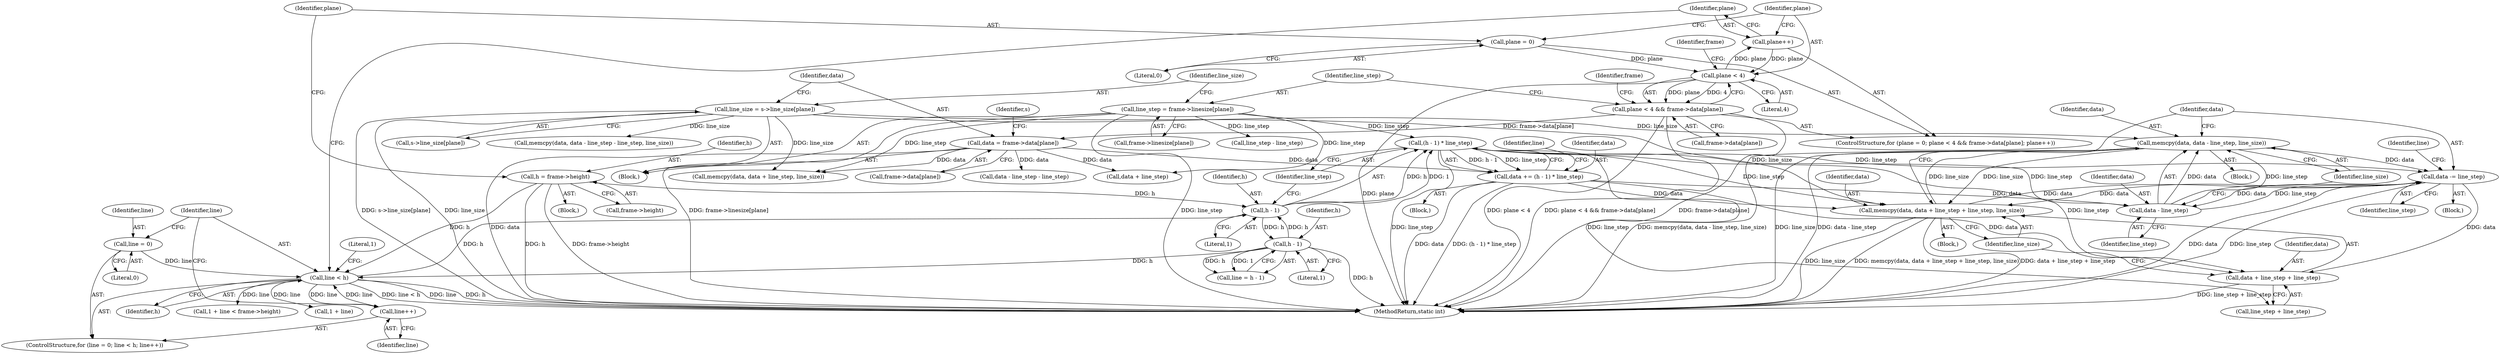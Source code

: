 digraph "1_FFmpeg_e43a0a232dbf6d3c161823c2e07c52e76227a1bc_2@API" {
"1000269" [label="(Call,memcpy(data, data - line_step, line_size))"];
"1000271" [label="(Call,data - line_step)"];
"1000285" [label="(Call,data -= line_step)"];
"1000247" [label="(Call,(h - 1) * line_step)"];
"1000248" [label="(Call,h - 1)"];
"1000158" [label="(Call,h = frame->height)"];
"1000209" [label="(Call,line < h)"];
"1000206" [label="(Call,line = 0)"];
"1000212" [label="(Call,line++)"];
"1000255" [label="(Call,h - 1)"];
"1000179" [label="(Call,line_step = frame->linesize[plane])"];
"1000277" [label="(Call,memcpy(data, data + line_step + line_step, line_size))"];
"1000245" [label="(Call,data += (h - 1) * line_step)"];
"1000193" [label="(Call,data = frame->data[plane])"];
"1000167" [label="(Call,plane < 4 && frame->data[plane])"];
"1000168" [label="(Call,plane < 4)"];
"1000176" [label="(Call,plane++)"];
"1000164" [label="(Call,plane = 0)"];
"1000186" [label="(Call,line_size = s->line_size[plane])"];
"1000269" [label="(Call,memcpy(data, data - line_step, line_size))"];
"1000279" [label="(Call,data + line_step + line_step)"];
"1000105" [label="(Block,)"];
"1000211" [label="(Identifier,h)"];
"1000284" [label="(Identifier,line_size)"];
"1000274" [label="(Identifier,line_size)"];
"1000263" [label="(Block,)"];
"1000178" [label="(Block,)"];
"1000277" [label="(Call,memcpy(data, data + line_step + line_step, line_size))"];
"1000171" [label="(Call,frame->data[plane])"];
"1000195" [label="(Call,frame->data[plane])"];
"1000251" [label="(Identifier,line_step)"];
"1000216" [label="(Call,1 + line < frame->height)"];
"1000202" [label="(Identifier,s)"];
"1000207" [label="(Identifier,line)"];
"1000299" [label="(MethodReturn,static int)"];
"1000163" [label="(ControlStructure,for (plane = 0; plane < 4 && frame->data[plane]; plane++))"];
"1000186" [label="(Call,line_size = s->line_size[plane])"];
"1000160" [label="(Call,frame->height)"];
"1000273" [label="(Identifier,line_step)"];
"1000169" [label="(Identifier,plane)"];
"1000164" [label="(Call,plane = 0)"];
"1000280" [label="(Identifier,data)"];
"1000276" [label="(Block,)"];
"1000278" [label="(Identifier,data)"];
"1000272" [label="(Identifier,data)"];
"1000170" [label="(Literal,4)"];
"1000166" [label="(Literal,0)"];
"1000224" [label="(Call,memcpy(data, data + line_step, line_size))"];
"1000209" [label="(Call,line < h)"];
"1000281" [label="(Call,line_step + line_step)"];
"1000180" [label="(Identifier,line_step)"];
"1000212" [label="(Call,line++)"];
"1000217" [label="(Call,1 + line)"];
"1000249" [label="(Identifier,h)"];
"1000165" [label="(Identifier,plane)"];
"1000208" [label="(Literal,0)"];
"1000187" [label="(Identifier,line_size)"];
"1000206" [label="(Call,line = 0)"];
"1000290" [label="(Identifier,frame)"];
"1000250" [label="(Literal,1)"];
"1000218" [label="(Literal,1)"];
"1000285" [label="(Call,data -= line_step)"];
"1000226" [label="(Call,data + line_step)"];
"1000188" [label="(Call,s->line_size[plane])"];
"1000247" [label="(Call,(h - 1) * line_step)"];
"1000255" [label="(Call,h - 1)"];
"1000194" [label="(Identifier,data)"];
"1000254" [label="(Identifier,line)"];
"1000270" [label="(Identifier,data)"];
"1000173" [label="(Identifier,frame)"];
"1000179" [label="(Call,line_step = frame->linesize[plane])"];
"1000234" [label="(Call,data - line_step - line_step)"];
"1000167" [label="(Call,plane < 4 && frame->data[plane])"];
"1000287" [label="(Identifier,line_step)"];
"1000271" [label="(Call,data - line_step)"];
"1000245" [label="(Call,data += (h - 1) * line_step)"];
"1000159" [label="(Identifier,h)"];
"1000269" [label="(Call,memcpy(data, data - line_step, line_size))"];
"1000213" [label="(Identifier,line)"];
"1000181" [label="(Call,frame->linesize[plane])"];
"1000246" [label="(Identifier,data)"];
"1000244" [label="(Block,)"];
"1000176" [label="(Call,plane++)"];
"1000232" [label="(Call,memcpy(data, data - line_step - line_step, line_size))"];
"1000279" [label="(Call,data + line_step + line_step)"];
"1000158" [label="(Call,h = frame->height)"];
"1000168" [label="(Call,plane < 4)"];
"1000253" [label="(Call,line = h - 1)"];
"1000210" [label="(Identifier,line)"];
"1000257" [label="(Literal,1)"];
"1000236" [label="(Call,line_step - line_step)"];
"1000256" [label="(Identifier,h)"];
"1000193" [label="(Call,data = frame->data[plane])"];
"1000268" [label="(Block,)"];
"1000262" [label="(Identifier,line)"];
"1000286" [label="(Identifier,data)"];
"1000177" [label="(Identifier,plane)"];
"1000248" [label="(Call,h - 1)"];
"1000205" [label="(ControlStructure,for (line = 0; line < h; line++))"];
"1000269" -> "1000268"  [label="AST: "];
"1000269" -> "1000274"  [label="CFG: "];
"1000270" -> "1000269"  [label="AST: "];
"1000271" -> "1000269"  [label="AST: "];
"1000274" -> "1000269"  [label="AST: "];
"1000286" -> "1000269"  [label="CFG: "];
"1000269" -> "1000299"  [label="DDG: memcpy(data, data - line_step, line_size)"];
"1000269" -> "1000299"  [label="DDG: line_size"];
"1000269" -> "1000299"  [label="DDG: data - line_step"];
"1000271" -> "1000269"  [label="DDG: data"];
"1000271" -> "1000269"  [label="DDG: line_step"];
"1000186" -> "1000269"  [label="DDG: line_size"];
"1000277" -> "1000269"  [label="DDG: line_size"];
"1000269" -> "1000277"  [label="DDG: line_size"];
"1000269" -> "1000285"  [label="DDG: data"];
"1000271" -> "1000273"  [label="CFG: "];
"1000272" -> "1000271"  [label="AST: "];
"1000273" -> "1000271"  [label="AST: "];
"1000274" -> "1000271"  [label="CFG: "];
"1000285" -> "1000271"  [label="DDG: data"];
"1000245" -> "1000271"  [label="DDG: data"];
"1000247" -> "1000271"  [label="DDG: line_step"];
"1000271" -> "1000285"  [label="DDG: line_step"];
"1000285" -> "1000263"  [label="AST: "];
"1000285" -> "1000287"  [label="CFG: "];
"1000286" -> "1000285"  [label="AST: "];
"1000287" -> "1000285"  [label="AST: "];
"1000262" -> "1000285"  [label="CFG: "];
"1000285" -> "1000299"  [label="DDG: data"];
"1000285" -> "1000299"  [label="DDG: line_step"];
"1000285" -> "1000277"  [label="DDG: data"];
"1000285" -> "1000279"  [label="DDG: data"];
"1000247" -> "1000285"  [label="DDG: line_step"];
"1000277" -> "1000285"  [label="DDG: data"];
"1000247" -> "1000245"  [label="AST: "];
"1000247" -> "1000251"  [label="CFG: "];
"1000248" -> "1000247"  [label="AST: "];
"1000251" -> "1000247"  [label="AST: "];
"1000245" -> "1000247"  [label="CFG: "];
"1000247" -> "1000299"  [label="DDG: line_step"];
"1000247" -> "1000245"  [label="DDG: h - 1"];
"1000247" -> "1000245"  [label="DDG: line_step"];
"1000248" -> "1000247"  [label="DDG: h"];
"1000248" -> "1000247"  [label="DDG: 1"];
"1000179" -> "1000247"  [label="DDG: line_step"];
"1000247" -> "1000277"  [label="DDG: line_step"];
"1000247" -> "1000279"  [label="DDG: line_step"];
"1000247" -> "1000281"  [label="DDG: line_step"];
"1000248" -> "1000250"  [label="CFG: "];
"1000249" -> "1000248"  [label="AST: "];
"1000250" -> "1000248"  [label="AST: "];
"1000251" -> "1000248"  [label="CFG: "];
"1000158" -> "1000248"  [label="DDG: h"];
"1000209" -> "1000248"  [label="DDG: h"];
"1000255" -> "1000248"  [label="DDG: h"];
"1000248" -> "1000255"  [label="DDG: h"];
"1000158" -> "1000105"  [label="AST: "];
"1000158" -> "1000160"  [label="CFG: "];
"1000159" -> "1000158"  [label="AST: "];
"1000160" -> "1000158"  [label="AST: "];
"1000165" -> "1000158"  [label="CFG: "];
"1000158" -> "1000299"  [label="DDG: h"];
"1000158" -> "1000299"  [label="DDG: frame->height"];
"1000158" -> "1000209"  [label="DDG: h"];
"1000209" -> "1000205"  [label="AST: "];
"1000209" -> "1000211"  [label="CFG: "];
"1000210" -> "1000209"  [label="AST: "];
"1000211" -> "1000209"  [label="AST: "];
"1000218" -> "1000209"  [label="CFG: "];
"1000177" -> "1000209"  [label="CFG: "];
"1000209" -> "1000299"  [label="DDG: line < h"];
"1000209" -> "1000299"  [label="DDG: line"];
"1000209" -> "1000299"  [label="DDG: h"];
"1000206" -> "1000209"  [label="DDG: line"];
"1000212" -> "1000209"  [label="DDG: line"];
"1000255" -> "1000209"  [label="DDG: h"];
"1000209" -> "1000212"  [label="DDG: line"];
"1000209" -> "1000216"  [label="DDG: line"];
"1000209" -> "1000217"  [label="DDG: line"];
"1000206" -> "1000205"  [label="AST: "];
"1000206" -> "1000208"  [label="CFG: "];
"1000207" -> "1000206"  [label="AST: "];
"1000208" -> "1000206"  [label="AST: "];
"1000210" -> "1000206"  [label="CFG: "];
"1000212" -> "1000205"  [label="AST: "];
"1000212" -> "1000213"  [label="CFG: "];
"1000213" -> "1000212"  [label="AST: "];
"1000210" -> "1000212"  [label="CFG: "];
"1000255" -> "1000253"  [label="AST: "];
"1000255" -> "1000257"  [label="CFG: "];
"1000256" -> "1000255"  [label="AST: "];
"1000257" -> "1000255"  [label="AST: "];
"1000253" -> "1000255"  [label="CFG: "];
"1000255" -> "1000299"  [label="DDG: h"];
"1000255" -> "1000253"  [label="DDG: h"];
"1000255" -> "1000253"  [label="DDG: 1"];
"1000179" -> "1000178"  [label="AST: "];
"1000179" -> "1000181"  [label="CFG: "];
"1000180" -> "1000179"  [label="AST: "];
"1000181" -> "1000179"  [label="AST: "];
"1000187" -> "1000179"  [label="CFG: "];
"1000179" -> "1000299"  [label="DDG: frame->linesize[plane]"];
"1000179" -> "1000299"  [label="DDG: line_step"];
"1000179" -> "1000224"  [label="DDG: line_step"];
"1000179" -> "1000226"  [label="DDG: line_step"];
"1000179" -> "1000236"  [label="DDG: line_step"];
"1000277" -> "1000276"  [label="AST: "];
"1000277" -> "1000284"  [label="CFG: "];
"1000278" -> "1000277"  [label="AST: "];
"1000279" -> "1000277"  [label="AST: "];
"1000284" -> "1000277"  [label="AST: "];
"1000286" -> "1000277"  [label="CFG: "];
"1000277" -> "1000299"  [label="DDG: line_size"];
"1000277" -> "1000299"  [label="DDG: memcpy(data, data + line_step + line_step, line_size)"];
"1000277" -> "1000299"  [label="DDG: data + line_step + line_step"];
"1000245" -> "1000277"  [label="DDG: data"];
"1000186" -> "1000277"  [label="DDG: line_size"];
"1000245" -> "1000244"  [label="AST: "];
"1000246" -> "1000245"  [label="AST: "];
"1000254" -> "1000245"  [label="CFG: "];
"1000245" -> "1000299"  [label="DDG: data"];
"1000245" -> "1000299"  [label="DDG: (h - 1) * line_step"];
"1000193" -> "1000245"  [label="DDG: data"];
"1000245" -> "1000279"  [label="DDG: data"];
"1000193" -> "1000178"  [label="AST: "];
"1000193" -> "1000195"  [label="CFG: "];
"1000194" -> "1000193"  [label="AST: "];
"1000195" -> "1000193"  [label="AST: "];
"1000202" -> "1000193"  [label="CFG: "];
"1000193" -> "1000299"  [label="DDG: data"];
"1000167" -> "1000193"  [label="DDG: frame->data[plane]"];
"1000193" -> "1000224"  [label="DDG: data"];
"1000193" -> "1000226"  [label="DDG: data"];
"1000193" -> "1000234"  [label="DDG: data"];
"1000167" -> "1000163"  [label="AST: "];
"1000167" -> "1000168"  [label="CFG: "];
"1000167" -> "1000171"  [label="CFG: "];
"1000168" -> "1000167"  [label="AST: "];
"1000171" -> "1000167"  [label="AST: "];
"1000180" -> "1000167"  [label="CFG: "];
"1000290" -> "1000167"  [label="CFG: "];
"1000167" -> "1000299"  [label="DDG: plane < 4"];
"1000167" -> "1000299"  [label="DDG: plane < 4 && frame->data[plane]"];
"1000167" -> "1000299"  [label="DDG: frame->data[plane]"];
"1000168" -> "1000167"  [label="DDG: plane"];
"1000168" -> "1000167"  [label="DDG: 4"];
"1000168" -> "1000170"  [label="CFG: "];
"1000169" -> "1000168"  [label="AST: "];
"1000170" -> "1000168"  [label="AST: "];
"1000173" -> "1000168"  [label="CFG: "];
"1000168" -> "1000299"  [label="DDG: plane"];
"1000176" -> "1000168"  [label="DDG: plane"];
"1000164" -> "1000168"  [label="DDG: plane"];
"1000168" -> "1000176"  [label="DDG: plane"];
"1000176" -> "1000163"  [label="AST: "];
"1000176" -> "1000177"  [label="CFG: "];
"1000177" -> "1000176"  [label="AST: "];
"1000169" -> "1000176"  [label="CFG: "];
"1000164" -> "1000163"  [label="AST: "];
"1000164" -> "1000166"  [label="CFG: "];
"1000165" -> "1000164"  [label="AST: "];
"1000166" -> "1000164"  [label="AST: "];
"1000169" -> "1000164"  [label="CFG: "];
"1000186" -> "1000178"  [label="AST: "];
"1000186" -> "1000188"  [label="CFG: "];
"1000187" -> "1000186"  [label="AST: "];
"1000188" -> "1000186"  [label="AST: "];
"1000194" -> "1000186"  [label="CFG: "];
"1000186" -> "1000299"  [label="DDG: s->line_size[plane]"];
"1000186" -> "1000299"  [label="DDG: line_size"];
"1000186" -> "1000224"  [label="DDG: line_size"];
"1000186" -> "1000232"  [label="DDG: line_size"];
"1000279" -> "1000281"  [label="CFG: "];
"1000280" -> "1000279"  [label="AST: "];
"1000281" -> "1000279"  [label="AST: "];
"1000284" -> "1000279"  [label="CFG: "];
"1000279" -> "1000299"  [label="DDG: line_step + line_step"];
}
